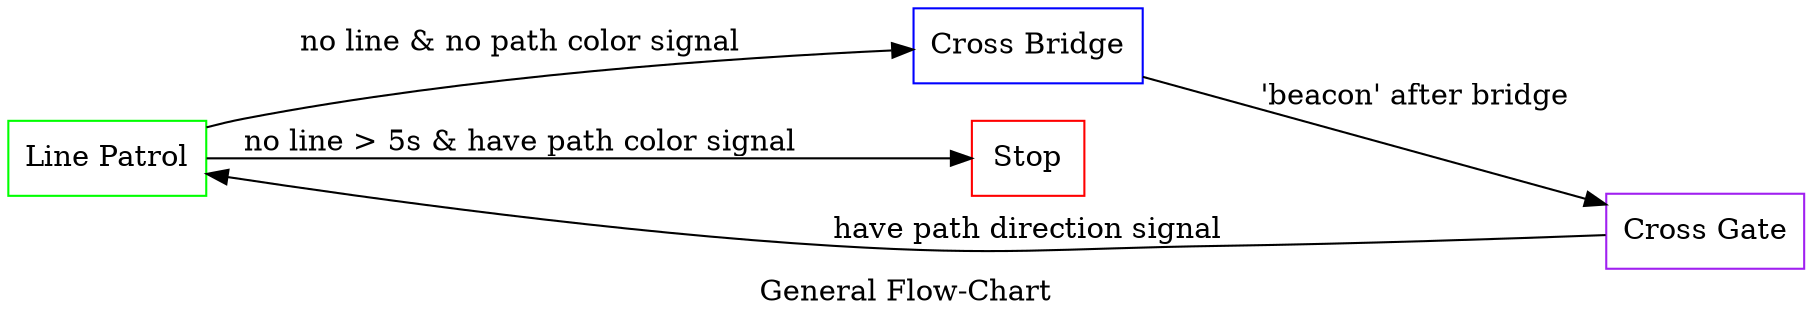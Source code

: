 digraph G {
    rankdir=LR
    splines=splines
    node [shape=box]
    component=true
    
    label="General Flow-Chart"
    "Line Patrol"[color=green]
    "Cross Bridge" [color=blue]
    "Cross Gate" [color=purple]
    "Stop" [color=red]
    "Line Patrol" -> "Cross Bridge" [label="no line & no path color signal"]
    "Line Patrol" -> "Stop" [label="no line > 5s & have path color signal"]
    "Cross Bridge" -> "Cross Gate" [label="'beacon' after bridge"]
    "Cross Gate" -> "Line Patrol" [label="have path direction signal"]
    
}